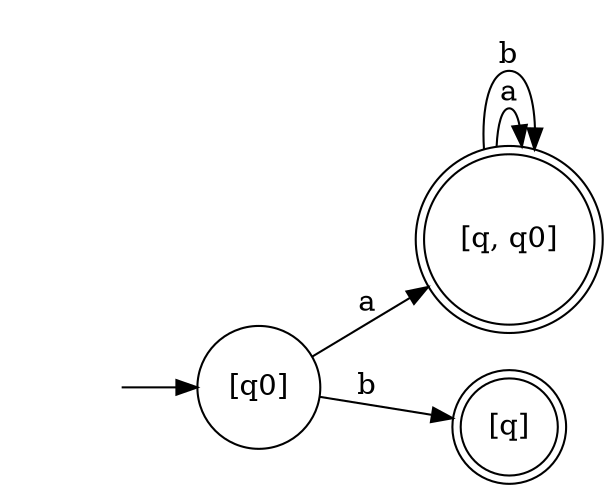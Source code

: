 digraph DFA {
	rankdir=LR size="8,5"
	node [shape=doublecircle]
	"[q, q0]"
	"[q]"
	node [shape=circle]
	"[q0]" -> "[q, q0]" [label=a]
	"[q0]" -> "[q]" [label=b]
	"[q, q0]" -> "[q, q0]" [label=a]
	"[q, q0]" -> "[q, q0]" [label=b]
	node [shape=none]
	"" -> "[q0]"
}
